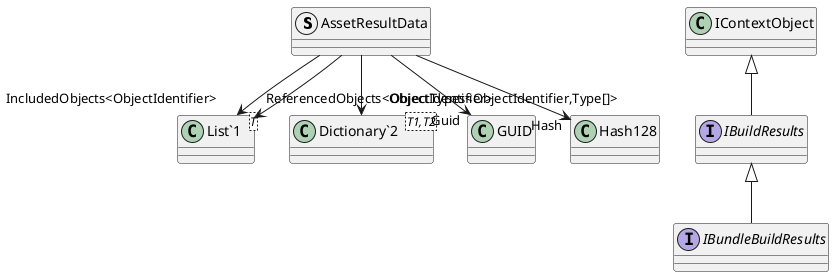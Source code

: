@startuml
struct AssetResultData {
}
interface IBuildResults {
}
interface IBundleBuildResults {
}
class "List`1"<T> {
}
class "Dictionary`2"<T1,T2> {
}
AssetResultData --> "Guid" GUID
AssetResultData --> "Hash" Hash128
AssetResultData --> "IncludedObjects<ObjectIdentifier>" "List`1"
AssetResultData --> "ReferencedObjects<ObjectIdentifier>" "List`1"
AssetResultData --> "ObjectTypes<ObjectIdentifier,Type[]>" "Dictionary`2"
IContextObject <|-- IBuildResults
IBuildResults <|-- IBundleBuildResults
@enduml
